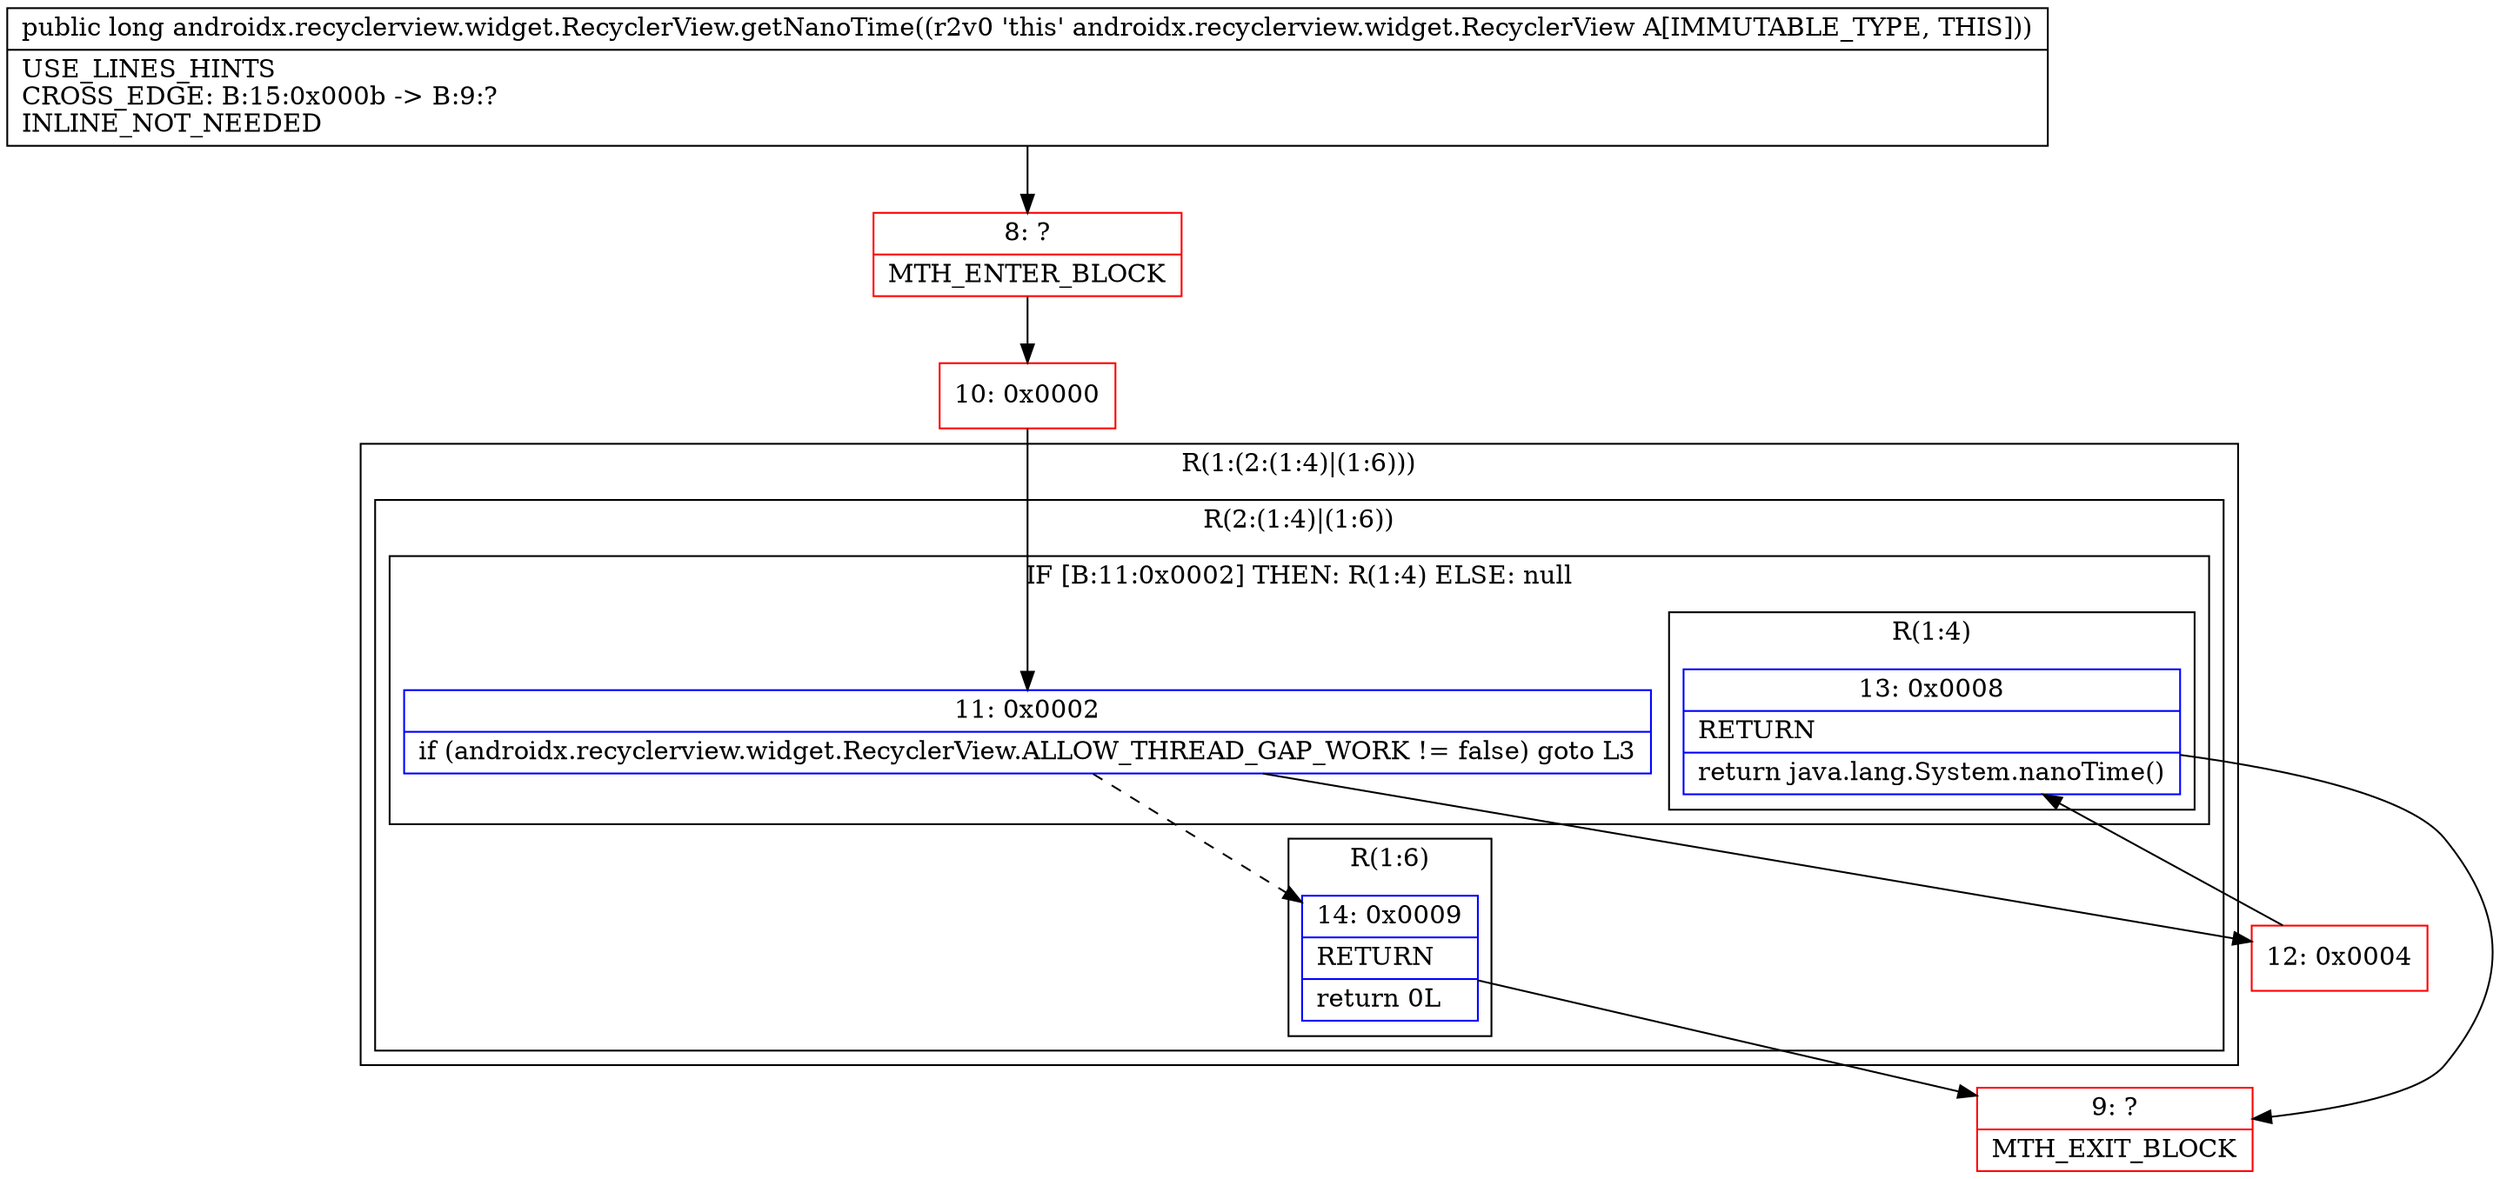 digraph "CFG forandroidx.recyclerview.widget.RecyclerView.getNanoTime()J" {
subgraph cluster_Region_409920799 {
label = "R(1:(2:(1:4)|(1:6)))";
node [shape=record,color=blue];
subgraph cluster_Region_1717034292 {
label = "R(2:(1:4)|(1:6))";
node [shape=record,color=blue];
subgraph cluster_IfRegion_1671565489 {
label = "IF [B:11:0x0002] THEN: R(1:4) ELSE: null";
node [shape=record,color=blue];
Node_11 [shape=record,label="{11\:\ 0x0002|if (androidx.recyclerview.widget.RecyclerView.ALLOW_THREAD_GAP_WORK != false) goto L3\l}"];
subgraph cluster_Region_631640473 {
label = "R(1:4)";
node [shape=record,color=blue];
Node_13 [shape=record,label="{13\:\ 0x0008|RETURN\l|return java.lang.System.nanoTime()\l}"];
}
}
subgraph cluster_Region_1250909743 {
label = "R(1:6)";
node [shape=record,color=blue];
Node_14 [shape=record,label="{14\:\ 0x0009|RETURN\l|return 0L\l}"];
}
}
}
Node_8 [shape=record,color=red,label="{8\:\ ?|MTH_ENTER_BLOCK\l}"];
Node_10 [shape=record,color=red,label="{10\:\ 0x0000}"];
Node_12 [shape=record,color=red,label="{12\:\ 0x0004}"];
Node_9 [shape=record,color=red,label="{9\:\ ?|MTH_EXIT_BLOCK\l}"];
MethodNode[shape=record,label="{public long androidx.recyclerview.widget.RecyclerView.getNanoTime((r2v0 'this' androidx.recyclerview.widget.RecyclerView A[IMMUTABLE_TYPE, THIS]))  | USE_LINES_HINTS\lCROSS_EDGE: B:15:0x000b \-\> B:9:?\lINLINE_NOT_NEEDED\l}"];
MethodNode -> Node_8;Node_11 -> Node_12;
Node_11 -> Node_14[style=dashed];
Node_13 -> Node_9;
Node_14 -> Node_9;
Node_8 -> Node_10;
Node_10 -> Node_11;
Node_12 -> Node_13;
}

